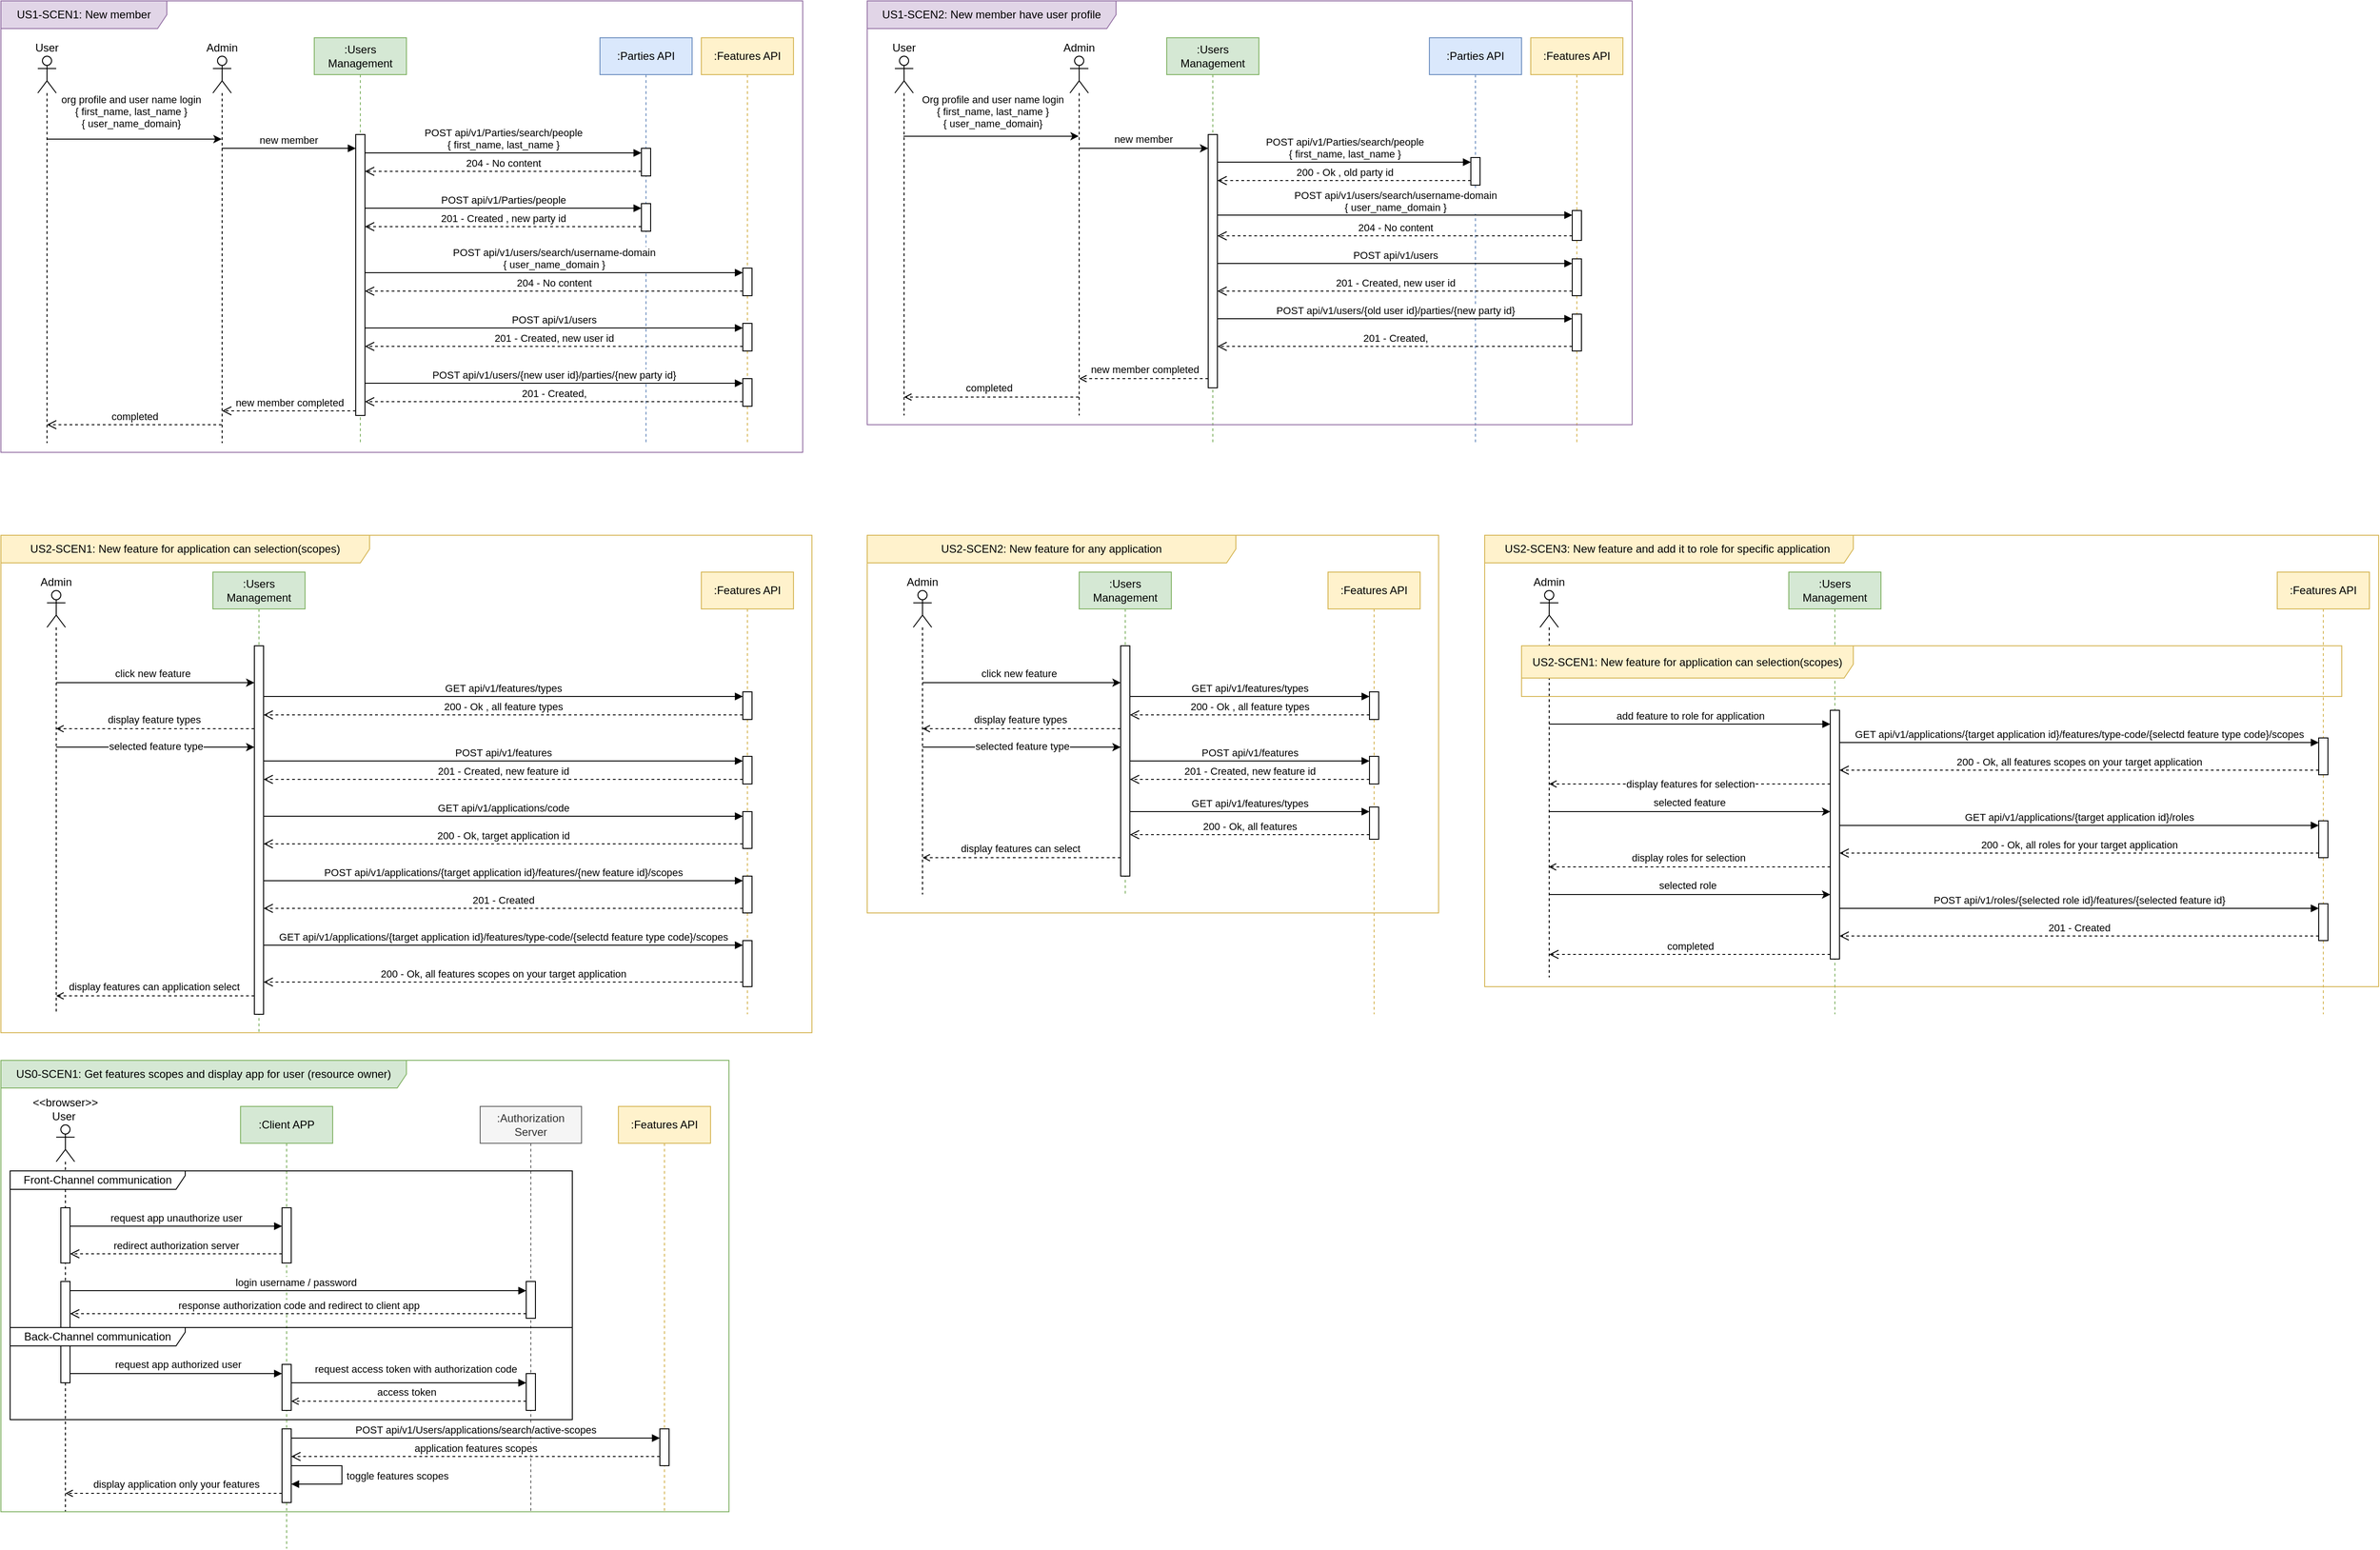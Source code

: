 <mxfile version="21.7.2" type="github">
  <diagram name="Page-1" id="2YBvvXClWsGukQMizWep">
    <mxGraphModel dx="1034" dy="474" grid="1" gridSize="10" guides="1" tooltips="1" connect="1" arrows="1" fold="1" page="1" pageScale="1" pageWidth="850" pageHeight="1100" math="0" shadow="0">
      <root>
        <mxCell id="0" />
        <mxCell id="1" parent="0" />
        <mxCell id="IPORaski806ezNV8seyP-15" style="edgeStyle=orthogonalEdgeStyle;rounded=0;orthogonalLoop=1;jettySize=auto;html=1;curved=0;" parent="1" source="IPORaski806ezNV8seyP-13" target="IPORaski806ezNV8seyP-14" edge="1">
          <mxGeometry relative="1" as="geometry">
            <Array as="points">
              <mxPoint x="150" y="210" />
              <mxPoint x="150" y="210" />
            </Array>
          </mxGeometry>
        </mxCell>
        <mxCell id="IPORaski806ezNV8seyP-16" value="org profile and user name login&lt;br&gt;{ first_name, last_name }&lt;br&gt;{ user_name_domain}" style="edgeLabel;html=1;align=center;verticalAlign=middle;resizable=0;points=[];" parent="IPORaski806ezNV8seyP-15" vertex="1" connectable="0">
          <mxGeometry x="0.045" y="2" relative="1" as="geometry">
            <mxPoint x="-8" y="-28" as="offset" />
          </mxGeometry>
        </mxCell>
        <mxCell id="IPORaski806ezNV8seyP-13" value="User" style="shape=umlLifeline;perimeter=lifelinePerimeter;whiteSpace=wrap;html=1;container=1;dropTarget=0;collapsible=0;recursiveResize=0;outlineConnect=0;portConstraint=eastwest;newEdgeStyle={&quot;curved&quot;:0,&quot;rounded&quot;:0};participant=umlActor;horizontal=1;verticalAlign=bottom;labelPosition=center;verticalLabelPosition=top;align=center;" parent="1" vertex="1">
          <mxGeometry x="50" y="120" width="20" height="420" as="geometry" />
        </mxCell>
        <mxCell id="IPORaski806ezNV8seyP-14" value="Admin" style="shape=umlLifeline;perimeter=lifelinePerimeter;whiteSpace=wrap;html=1;container=1;dropTarget=0;collapsible=0;recursiveResize=0;outlineConnect=0;portConstraint=eastwest;newEdgeStyle={&quot;curved&quot;:0,&quot;rounded&quot;:0};participant=umlActor;horizontal=1;verticalAlign=bottom;labelPosition=center;verticalLabelPosition=top;align=center;" parent="1" vertex="1">
          <mxGeometry x="240" y="120" width="20" height="420" as="geometry" />
        </mxCell>
        <mxCell id="IPORaski806ezNV8seyP-17" value=":Users Management" style="shape=umlLifeline;perimeter=lifelinePerimeter;whiteSpace=wrap;html=1;container=1;dropTarget=0;collapsible=0;recursiveResize=0;outlineConnect=0;portConstraint=eastwest;newEdgeStyle={&quot;curved&quot;:0,&quot;rounded&quot;:0};fillColor=#d5e8d4;strokeColor=#82b366;" parent="1" vertex="1">
          <mxGeometry x="350" y="100" width="100" height="440" as="geometry" />
        </mxCell>
        <mxCell id="IPORaski806ezNV8seyP-18" value="" style="html=1;points=[[0,0,0,0,5],[0,1,0,0,-5],[1,0,0,0,5],[1,1,0,0,-5]];perimeter=orthogonalPerimeter;outlineConnect=0;targetShapes=umlLifeline;portConstraint=eastwest;newEdgeStyle={&quot;curved&quot;:0,&quot;rounded&quot;:0};" parent="IPORaski806ezNV8seyP-17" vertex="1">
          <mxGeometry x="45" y="105" width="10" height="305" as="geometry" />
        </mxCell>
        <mxCell id="IPORaski806ezNV8seyP-19" value="new member" style="html=1;verticalAlign=bottom;endArrow=block;curved=0;rounded=0;entryX=0;entryY=0;entryDx=0;entryDy=5;" parent="1" edge="1">
          <mxGeometry x="-0.006" relative="1" as="geometry">
            <mxPoint x="249.5" y="220.0" as="sourcePoint" />
            <mxPoint x="395" y="220.0" as="targetPoint" />
            <mxPoint as="offset" />
          </mxGeometry>
        </mxCell>
        <mxCell id="IPORaski806ezNV8seyP-20" value="new member completed" style="html=1;verticalAlign=bottom;endArrow=open;dashed=1;endSize=8;curved=0;rounded=0;exitX=0;exitY=1;exitDx=0;exitDy=-5;" parent="1" source="IPORaski806ezNV8seyP-18" target="IPORaski806ezNV8seyP-14" edge="1">
          <mxGeometry relative="1" as="geometry">
            <mxPoint x="345" y="295" as="targetPoint" />
          </mxGeometry>
        </mxCell>
        <mxCell id="IPORaski806ezNV8seyP-21" value=":Features API" style="shape=umlLifeline;perimeter=lifelinePerimeter;whiteSpace=wrap;html=1;container=1;dropTarget=0;collapsible=0;recursiveResize=0;outlineConnect=0;portConstraint=eastwest;newEdgeStyle={&quot;curved&quot;:0,&quot;rounded&quot;:0};fillColor=#fff2cc;strokeColor=#d6b656;" parent="1" vertex="1">
          <mxGeometry x="770" y="100" width="100" height="440" as="geometry" />
        </mxCell>
        <mxCell id="IPORaski806ezNV8seyP-23" value="" style="html=1;points=[[0,0,0,0,5],[0,1,0,0,-5],[1,0,0,0,5],[1,1,0,0,-5]];perimeter=orthogonalPerimeter;outlineConnect=0;targetShapes=umlLifeline;portConstraint=eastwest;newEdgeStyle={&quot;curved&quot;:0,&quot;rounded&quot;:0};" parent="IPORaski806ezNV8seyP-21" vertex="1">
          <mxGeometry x="45" y="250" width="10" height="30" as="geometry" />
        </mxCell>
        <mxCell id="IPORaski806ezNV8seyP-38" value="" style="html=1;points=[[0,0,0,0,5],[0,1,0,0,-5],[1,0,0,0,5],[1,1,0,0,-5]];perimeter=orthogonalPerimeter;outlineConnect=0;targetShapes=umlLifeline;portConstraint=eastwest;newEdgeStyle={&quot;curved&quot;:0,&quot;rounded&quot;:0};" parent="IPORaski806ezNV8seyP-21" vertex="1">
          <mxGeometry x="45" y="310" width="10" height="30" as="geometry" />
        </mxCell>
        <mxCell id="IPORaski806ezNV8seyP-41" value="" style="html=1;points=[[0,0,0,0,5],[0,1,0,0,-5],[1,0,0,0,5],[1,1,0,0,-5]];perimeter=orthogonalPerimeter;outlineConnect=0;targetShapes=umlLifeline;portConstraint=eastwest;newEdgeStyle={&quot;curved&quot;:0,&quot;rounded&quot;:0};" parent="IPORaski806ezNV8seyP-21" vertex="1">
          <mxGeometry x="45" y="370" width="10" height="30" as="geometry" />
        </mxCell>
        <mxCell id="IPORaski806ezNV8seyP-22" value=":Parties API" style="shape=umlLifeline;perimeter=lifelinePerimeter;whiteSpace=wrap;html=1;container=1;dropTarget=0;collapsible=0;recursiveResize=0;outlineConnect=0;portConstraint=eastwest;newEdgeStyle={&quot;curved&quot;:0,&quot;rounded&quot;:0};fillColor=#dae8fc;strokeColor=#6c8ebf;" parent="1" vertex="1">
          <mxGeometry x="660" y="100" width="100" height="440" as="geometry" />
        </mxCell>
        <mxCell id="IPORaski806ezNV8seyP-29" value="" style="html=1;points=[[0,0,0,0,5],[0,1,0,0,-5],[1,0,0,0,5],[1,1,0,0,-5]];perimeter=orthogonalPerimeter;outlineConnect=0;targetShapes=umlLifeline;portConstraint=eastwest;newEdgeStyle={&quot;curved&quot;:0,&quot;rounded&quot;:0};" parent="IPORaski806ezNV8seyP-22" vertex="1">
          <mxGeometry x="45" y="120" width="10" height="30" as="geometry" />
        </mxCell>
        <mxCell id="IPORaski806ezNV8seyP-35" value="" style="html=1;points=[[0,0,0,0,5],[0,1,0,0,-5],[1,0,0,0,5],[1,1,0,0,-5]];perimeter=orthogonalPerimeter;outlineConnect=0;targetShapes=umlLifeline;portConstraint=eastwest;newEdgeStyle={&quot;curved&quot;:0,&quot;rounded&quot;:0};" parent="IPORaski806ezNV8seyP-22" vertex="1">
          <mxGeometry x="45" y="180" width="10" height="30" as="geometry" />
        </mxCell>
        <mxCell id="IPORaski806ezNV8seyP-24" value="POST api/v1/users/search/username-domain&lt;br&gt;{ user_name_domain }" style="html=1;verticalAlign=bottom;endArrow=block;curved=0;rounded=0;entryX=0;entryY=0;entryDx=0;entryDy=5;" parent="1" source="IPORaski806ezNV8seyP-18" target="IPORaski806ezNV8seyP-23" edge="1">
          <mxGeometry relative="1" as="geometry">
            <mxPoint x="515" y="245" as="sourcePoint" />
          </mxGeometry>
        </mxCell>
        <mxCell id="IPORaski806ezNV8seyP-25" value="204 - No content" style="html=1;verticalAlign=bottom;endArrow=open;dashed=1;endSize=8;curved=0;rounded=0;exitX=0;exitY=1;exitDx=0;exitDy=-5;" parent="1" source="IPORaski806ezNV8seyP-23" target="IPORaski806ezNV8seyP-18" edge="1">
          <mxGeometry relative="1" as="geometry">
            <mxPoint x="515" y="315" as="targetPoint" />
          </mxGeometry>
        </mxCell>
        <mxCell id="IPORaski806ezNV8seyP-30" value="POST api/v1/Parties/search/people&lt;br&gt;{ first_name, last_name }" style="html=1;verticalAlign=bottom;endArrow=block;curved=0;rounded=0;entryX=0;entryY=0;entryDx=0;entryDy=5;" parent="1" source="IPORaski806ezNV8seyP-18" target="IPORaski806ezNV8seyP-29" edge="1">
          <mxGeometry relative="1" as="geometry">
            <mxPoint x="815" y="305" as="sourcePoint" />
          </mxGeometry>
        </mxCell>
        <mxCell id="IPORaski806ezNV8seyP-31" value="204 - No content" style="html=1;verticalAlign=bottom;endArrow=open;dashed=1;endSize=8;curved=0;rounded=0;exitX=0;exitY=1;exitDx=0;exitDy=-5;" parent="1" source="IPORaski806ezNV8seyP-29" target="IPORaski806ezNV8seyP-18" edge="1">
          <mxGeometry relative="1" as="geometry">
            <mxPoint x="815" y="375" as="targetPoint" />
          </mxGeometry>
        </mxCell>
        <mxCell id="IPORaski806ezNV8seyP-36" value="POST api/v1/Parties/people" style="html=1;verticalAlign=bottom;endArrow=block;curved=0;rounded=0;entryX=0;entryY=0;entryDx=0;entryDy=5;" parent="1" source="IPORaski806ezNV8seyP-18" target="IPORaski806ezNV8seyP-35" edge="1">
          <mxGeometry relative="1" as="geometry">
            <mxPoint x="816" y="275" as="sourcePoint" />
          </mxGeometry>
        </mxCell>
        <mxCell id="IPORaski806ezNV8seyP-37" value="201 - Created , new party id" style="html=1;verticalAlign=bottom;endArrow=open;dashed=1;endSize=8;curved=0;rounded=0;exitX=0;exitY=1;exitDx=0;exitDy=-5;" parent="1" source="IPORaski806ezNV8seyP-35" target="IPORaski806ezNV8seyP-18" edge="1">
          <mxGeometry relative="1" as="geometry">
            <mxPoint x="816" y="345" as="targetPoint" />
          </mxGeometry>
        </mxCell>
        <mxCell id="IPORaski806ezNV8seyP-39" value="POST api/v1/users" style="html=1;verticalAlign=bottom;endArrow=block;curved=0;rounded=0;entryX=0;entryY=0;entryDx=0;entryDy=5;" parent="1" source="IPORaski806ezNV8seyP-18" target="IPORaski806ezNV8seyP-38" edge="1">
          <mxGeometry relative="1" as="geometry">
            <mxPoint x="645" y="395" as="sourcePoint" />
          </mxGeometry>
        </mxCell>
        <mxCell id="IPORaski806ezNV8seyP-40" value="201 - Created, new user id" style="html=1;verticalAlign=bottom;endArrow=open;dashed=1;endSize=8;curved=0;rounded=0;exitX=0;exitY=1;exitDx=0;exitDy=-5;" parent="1" source="IPORaski806ezNV8seyP-38" target="IPORaski806ezNV8seyP-18" edge="1">
          <mxGeometry relative="1" as="geometry">
            <mxPoint x="645" y="465" as="targetPoint" />
          </mxGeometry>
        </mxCell>
        <mxCell id="IPORaski806ezNV8seyP-42" value="POST api/v1/users/{new user id}/parties/{new party id}" style="html=1;verticalAlign=bottom;endArrow=block;curved=0;rounded=0;entryX=0;entryY=0;entryDx=0;entryDy=5;" parent="1" source="IPORaski806ezNV8seyP-18" target="IPORaski806ezNV8seyP-41" edge="1">
          <mxGeometry relative="1" as="geometry">
            <mxPoint x="645" y="465" as="sourcePoint" />
          </mxGeometry>
        </mxCell>
        <mxCell id="IPORaski806ezNV8seyP-43" value="201 - Created," style="html=1;verticalAlign=bottom;endArrow=open;dashed=1;endSize=8;curved=0;rounded=0;exitX=0;exitY=1;exitDx=0;exitDy=-5;" parent="1" source="IPORaski806ezNV8seyP-41" target="IPORaski806ezNV8seyP-18" edge="1">
          <mxGeometry relative="1" as="geometry">
            <mxPoint x="645" y="535" as="targetPoint" />
          </mxGeometry>
        </mxCell>
        <mxCell id="IPORaski806ezNV8seyP-45" value="US1-SCEN1: New member" style="shape=umlFrame;whiteSpace=wrap;html=1;pointerEvents=0;width=180;height=30;fillColor=#e1d5e7;strokeColor=#9673a6;" parent="1" vertex="1">
          <mxGeometry x="10" y="60" width="870" height="490" as="geometry" />
        </mxCell>
        <mxCell id="IPORaski806ezNV8seyP-49" style="edgeStyle=orthogonalEdgeStyle;rounded=0;orthogonalLoop=1;jettySize=auto;html=1;curved=0;" parent="1" edge="1">
          <mxGeometry relative="1" as="geometry">
            <mxPoint x="989.324" y="206.82" as="sourcePoint" />
            <mxPoint x="1179.5" y="206.82" as="targetPoint" />
          </mxGeometry>
        </mxCell>
        <mxCell id="IPORaski806ezNV8seyP-69" value="Org profile and user name login&lt;br style=&quot;border-color: var(--border-color);&quot;&gt;{ first_name, last_name }&lt;br style=&quot;border-color: var(--border-color);&quot;&gt;{ user_name_domain}" style="edgeLabel;html=1;align=center;verticalAlign=middle;resizable=0;points=[];" parent="IPORaski806ezNV8seyP-49" vertex="1" connectable="0">
          <mxGeometry x="0.01" relative="1" as="geometry">
            <mxPoint y="-27" as="offset" />
          </mxGeometry>
        </mxCell>
        <mxCell id="IPORaski806ezNV8seyP-46" value="User" style="shape=umlLifeline;perimeter=lifelinePerimeter;whiteSpace=wrap;html=1;container=1;dropTarget=0;collapsible=0;recursiveResize=0;outlineConnect=0;portConstraint=eastwest;newEdgeStyle={&quot;curved&quot;:0,&quot;rounded&quot;:0};participant=umlActor;horizontal=1;verticalAlign=bottom;labelPosition=center;verticalLabelPosition=top;align=center;" parent="1" vertex="1">
          <mxGeometry x="980" y="120" width="20" height="390" as="geometry" />
        </mxCell>
        <mxCell id="IPORaski806ezNV8seyP-70" style="edgeStyle=orthogonalEdgeStyle;rounded=0;orthogonalLoop=1;jettySize=auto;html=1;curved=0;" parent="1" source="IPORaski806ezNV8seyP-47" target="IPORaski806ezNV8seyP-61" edge="1">
          <mxGeometry relative="1" as="geometry">
            <Array as="points">
              <mxPoint x="1240" y="220" />
              <mxPoint x="1240" y="220" />
            </Array>
          </mxGeometry>
        </mxCell>
        <mxCell id="IPORaski806ezNV8seyP-71" value="new member&amp;nbsp;" style="edgeLabel;html=1;align=center;verticalAlign=middle;resizable=0;points=[];" parent="IPORaski806ezNV8seyP-70" vertex="1" connectable="0">
          <mxGeometry x="-0.015" y="-5" relative="1" as="geometry">
            <mxPoint x="2" y="-15" as="offset" />
          </mxGeometry>
        </mxCell>
        <mxCell id="IPORaski806ezNV8seyP-89" value="completed" style="edgeStyle=orthogonalEdgeStyle;rounded=0;orthogonalLoop=1;jettySize=auto;html=1;curved=0;dashed=1;endArrow=open;endFill=0;" parent="1" source="IPORaski806ezNV8seyP-47" target="IPORaski806ezNV8seyP-46" edge="1">
          <mxGeometry x="0.047" y="-10" relative="1" as="geometry">
            <Array as="points">
              <mxPoint x="1090" y="490" />
              <mxPoint x="1090" y="490" />
            </Array>
            <mxPoint x="1" as="offset" />
          </mxGeometry>
        </mxCell>
        <mxCell id="IPORaski806ezNV8seyP-47" value="Admin" style="shape=umlLifeline;perimeter=lifelinePerimeter;whiteSpace=wrap;html=1;container=1;dropTarget=0;collapsible=0;recursiveResize=0;outlineConnect=0;portConstraint=eastwest;newEdgeStyle={&quot;curved&quot;:0,&quot;rounded&quot;:0};participant=umlActor;horizontal=1;verticalAlign=bottom;labelPosition=center;verticalLabelPosition=top;align=center;" parent="1" vertex="1">
          <mxGeometry x="1170" y="120" width="20" height="390" as="geometry" />
        </mxCell>
        <mxCell id="IPORaski806ezNV8seyP-50" value="completed" style="html=1;verticalAlign=bottom;endArrow=open;dashed=1;endSize=8;curved=0;rounded=0;" parent="1" source="IPORaski806ezNV8seyP-14" target="IPORaski806ezNV8seyP-13" edge="1">
          <mxGeometry relative="1" as="geometry">
            <mxPoint x="259" y="515" as="targetPoint" />
            <mxPoint x="425" y="515" as="sourcePoint" />
            <Array as="points">
              <mxPoint x="160" y="520" />
            </Array>
          </mxGeometry>
        </mxCell>
        <mxCell id="IPORaski806ezNV8seyP-60" value=":Users Management" style="shape=umlLifeline;perimeter=lifelinePerimeter;whiteSpace=wrap;html=1;container=1;dropTarget=0;collapsible=0;recursiveResize=0;outlineConnect=0;portConstraint=eastwest;newEdgeStyle={&quot;curved&quot;:0,&quot;rounded&quot;:0};fillColor=#d5e8d4;strokeColor=#82b366;" parent="1" vertex="1">
          <mxGeometry x="1275" y="100" width="100" height="440" as="geometry" />
        </mxCell>
        <mxCell id="IPORaski806ezNV8seyP-61" value="" style="html=1;points=[[0,0,0,0,5],[0,1,0,0,-5],[1,0,0,0,5],[1,1,0,0,-5]];perimeter=orthogonalPerimeter;outlineConnect=0;targetShapes=umlLifeline;portConstraint=eastwest;newEdgeStyle={&quot;curved&quot;:0,&quot;rounded&quot;:0};" parent="IPORaski806ezNV8seyP-60" vertex="1">
          <mxGeometry x="45" y="105" width="10" height="275" as="geometry" />
        </mxCell>
        <mxCell id="IPORaski806ezNV8seyP-62" value=":Features API" style="shape=umlLifeline;perimeter=lifelinePerimeter;whiteSpace=wrap;html=1;container=1;dropTarget=0;collapsible=0;recursiveResize=0;outlineConnect=0;portConstraint=eastwest;newEdgeStyle={&quot;curved&quot;:0,&quot;rounded&quot;:0};fillColor=#fff2cc;strokeColor=#d6b656;" parent="1" vertex="1">
          <mxGeometry x="1670" y="100" width="100" height="440" as="geometry" />
        </mxCell>
        <mxCell id="IPORaski806ezNV8seyP-75" value="" style="html=1;points=[[0,0,0,0,5],[0,1,0,0,-5],[1,0,0,0,5],[1,1,0,0,-5]];perimeter=orthogonalPerimeter;outlineConnect=0;targetShapes=umlLifeline;portConstraint=eastwest;newEdgeStyle={&quot;curved&quot;:0,&quot;rounded&quot;:0};" parent="IPORaski806ezNV8seyP-62" vertex="1">
          <mxGeometry x="45" y="187.5" width="10" height="32.5" as="geometry" />
        </mxCell>
        <mxCell id="IPORaski806ezNV8seyP-78" value="" style="html=1;points=[[0,0,0,0,5],[0,1,0,0,-5],[1,0,0,0,5],[1,1,0,0,-5]];perimeter=orthogonalPerimeter;outlineConnect=0;targetShapes=umlLifeline;portConstraint=eastwest;newEdgeStyle={&quot;curved&quot;:0,&quot;rounded&quot;:0};" parent="IPORaski806ezNV8seyP-62" vertex="1">
          <mxGeometry x="45" y="240" width="10" height="40" as="geometry" />
        </mxCell>
        <mxCell id="IPORaski806ezNV8seyP-84" value="" style="html=1;points=[[0,0,0,0,5],[0,1,0,0,-5],[1,0,0,0,5],[1,1,0,0,-5]];perimeter=orthogonalPerimeter;outlineConnect=0;targetShapes=umlLifeline;portConstraint=eastwest;newEdgeStyle={&quot;curved&quot;:0,&quot;rounded&quot;:0};" parent="IPORaski806ezNV8seyP-62" vertex="1">
          <mxGeometry x="45" y="300" width="10" height="40" as="geometry" />
        </mxCell>
        <mxCell id="IPORaski806ezNV8seyP-66" value=":Parties API" style="shape=umlLifeline;perimeter=lifelinePerimeter;whiteSpace=wrap;html=1;container=1;dropTarget=0;collapsible=0;recursiveResize=0;outlineConnect=0;portConstraint=eastwest;newEdgeStyle={&quot;curved&quot;:0,&quot;rounded&quot;:0};fillColor=#dae8fc;strokeColor=#6c8ebf;" parent="1" vertex="1">
          <mxGeometry x="1560" y="100" width="100" height="440" as="geometry" />
        </mxCell>
        <mxCell id="IPORaski806ezNV8seyP-72" value="" style="html=1;points=[[0,0,0,0,5],[0,1,0,0,-5],[1,0,0,0,5],[1,1,0,0,-5]];perimeter=orthogonalPerimeter;outlineConnect=0;targetShapes=umlLifeline;portConstraint=eastwest;newEdgeStyle={&quot;curved&quot;:0,&quot;rounded&quot;:0};" parent="IPORaski806ezNV8seyP-66" vertex="1">
          <mxGeometry x="45" y="130" width="10" height="30" as="geometry" />
        </mxCell>
        <mxCell id="IPORaski806ezNV8seyP-73" value="POST api/v1/Parties/search/people&lt;br style=&quot;border-color: var(--border-color);&quot;&gt;{ first_name, last_name }" style="html=1;verticalAlign=bottom;endArrow=block;curved=0;rounded=0;entryX=0;entryY=0;entryDx=0;entryDy=5;" parent="1" source="IPORaski806ezNV8seyP-61" target="IPORaski806ezNV8seyP-72" edge="1">
          <mxGeometry relative="1" as="geometry">
            <mxPoint x="1550" y="235" as="sourcePoint" />
          </mxGeometry>
        </mxCell>
        <mxCell id="IPORaski806ezNV8seyP-74" value="200 - Ok , old party id" style="html=1;verticalAlign=bottom;endArrow=open;dashed=1;endSize=8;curved=0;rounded=0;exitX=0;exitY=1;exitDx=0;exitDy=-5;" parent="1" source="IPORaski806ezNV8seyP-72" target="IPORaski806ezNV8seyP-61" edge="1">
          <mxGeometry relative="1" as="geometry">
            <mxPoint x="1550" y="305" as="targetPoint" />
          </mxGeometry>
        </mxCell>
        <mxCell id="IPORaski806ezNV8seyP-76" value="POST api/v1/users/search/username-domain&lt;br style=&quot;border-color: var(--border-color);&quot;&gt;{ user_name_domain }" style="html=1;verticalAlign=bottom;endArrow=block;curved=0;rounded=0;entryX=0;entryY=0;entryDx=0;entryDy=5;" parent="1" source="IPORaski806ezNV8seyP-61" target="IPORaski806ezNV8seyP-75" edge="1">
          <mxGeometry relative="1" as="geometry">
            <mxPoint x="1605" y="270" as="sourcePoint" />
          </mxGeometry>
        </mxCell>
        <mxCell id="IPORaski806ezNV8seyP-77" value="204 - No content" style="html=1;verticalAlign=bottom;endArrow=open;dashed=1;endSize=8;curved=0;rounded=0;exitX=0;exitY=1;exitDx=0;exitDy=-5;" parent="1" source="IPORaski806ezNV8seyP-75" target="IPORaski806ezNV8seyP-61" edge="1">
          <mxGeometry relative="1" as="geometry">
            <mxPoint x="1605" y="340" as="targetPoint" />
          </mxGeometry>
        </mxCell>
        <mxCell id="IPORaski806ezNV8seyP-79" value="POST api/v1/users" style="html=1;verticalAlign=bottom;endArrow=block;curved=0;rounded=0;entryX=0;entryY=0;entryDx=0;entryDy=5;" parent="1" source="IPORaski806ezNV8seyP-61" target="IPORaski806ezNV8seyP-78" edge="1">
          <mxGeometry relative="1" as="geometry">
            <mxPoint x="1645" y="345" as="sourcePoint" />
          </mxGeometry>
        </mxCell>
        <mxCell id="IPORaski806ezNV8seyP-80" value="201 - Created, new user id" style="html=1;verticalAlign=bottom;endArrow=open;dashed=1;endSize=8;curved=0;rounded=0;exitX=0;exitY=1;exitDx=0;exitDy=-5;" parent="1" source="IPORaski806ezNV8seyP-78" target="IPORaski806ezNV8seyP-61" edge="1">
          <mxGeometry relative="1" as="geometry">
            <mxPoint x="1645" y="415" as="targetPoint" />
          </mxGeometry>
        </mxCell>
        <mxCell id="IPORaski806ezNV8seyP-85" value="POST api/v1/users/{old user id}/parties/{new party id}" style="html=1;verticalAlign=bottom;endArrow=block;curved=0;rounded=0;entryX=0;entryY=0;entryDx=0;entryDy=5;" parent="1" source="IPORaski806ezNV8seyP-61" target="IPORaski806ezNV8seyP-84" edge="1">
          <mxGeometry relative="1" as="geometry">
            <mxPoint x="1645" y="415" as="sourcePoint" />
          </mxGeometry>
        </mxCell>
        <mxCell id="IPORaski806ezNV8seyP-86" value="201 - Created," style="html=1;verticalAlign=bottom;endArrow=open;dashed=1;endSize=8;curved=0;rounded=0;exitX=0;exitY=1;exitDx=0;exitDy=-5;" parent="1" source="IPORaski806ezNV8seyP-84" target="IPORaski806ezNV8seyP-61" edge="1">
          <mxGeometry relative="1" as="geometry">
            <mxPoint x="1645" y="485" as="targetPoint" />
          </mxGeometry>
        </mxCell>
        <mxCell id="IPORaski806ezNV8seyP-87" style="edgeStyle=orthogonalEdgeStyle;rounded=0;orthogonalLoop=1;jettySize=auto;html=1;curved=0;dashed=1;endArrow=open;endFill=0;" parent="1" source="IPORaski806ezNV8seyP-61" target="IPORaski806ezNV8seyP-47" edge="1">
          <mxGeometry relative="1" as="geometry">
            <Array as="points">
              <mxPoint x="1240" y="470" />
              <mxPoint x="1240" y="470" />
            </Array>
          </mxGeometry>
        </mxCell>
        <mxCell id="IPORaski806ezNV8seyP-88" value="new member completed" style="edgeLabel;html=1;align=center;verticalAlign=middle;resizable=0;points=[];" parent="IPORaski806ezNV8seyP-87" vertex="1" connectable="0">
          <mxGeometry x="0.082" relative="1" as="geometry">
            <mxPoint x="6" y="-10" as="offset" />
          </mxGeometry>
        </mxCell>
        <mxCell id="IPORaski806ezNV8seyP-90" value="US1-SCEN2: New member have user profile" style="shape=umlFrame;whiteSpace=wrap;html=1;pointerEvents=0;width=270;height=30;fillColor=#e1d5e7;strokeColor=#9673a6;" parent="1" vertex="1">
          <mxGeometry x="950" y="60" width="830" height="460" as="geometry" />
        </mxCell>
        <mxCell id="IPORaski806ezNV8seyP-95" value="click new feature&amp;nbsp;" style="edgeStyle=orthogonalEdgeStyle;rounded=0;orthogonalLoop=1;jettySize=auto;html=1;curved=0;" parent="1" source="IPORaski806ezNV8seyP-92" target="IPORaski806ezNV8seyP-94" edge="1">
          <mxGeometry x="-0.02" y="10" relative="1" as="geometry">
            <Array as="points">
              <mxPoint x="190" y="800" />
              <mxPoint x="190" y="800" />
            </Array>
            <mxPoint as="offset" />
          </mxGeometry>
        </mxCell>
        <mxCell id="IPORaski806ezNV8seyP-109" style="edgeStyle=orthogonalEdgeStyle;rounded=0;orthogonalLoop=1;jettySize=auto;html=1;curved=0;" parent="1" source="IPORaski806ezNV8seyP-92" target="IPORaski806ezNV8seyP-94" edge="1">
          <mxGeometry relative="1" as="geometry">
            <Array as="points">
              <mxPoint x="250" y="870" />
              <mxPoint x="250" y="870" />
            </Array>
          </mxGeometry>
        </mxCell>
        <mxCell id="IPORaski806ezNV8seyP-110" value="selected feature type" style="edgeLabel;html=1;align=center;verticalAlign=middle;resizable=0;points=[];" parent="IPORaski806ezNV8seyP-109" vertex="1" connectable="0">
          <mxGeometry x="0.001" y="1" relative="1" as="geometry">
            <mxPoint as="offset" />
          </mxGeometry>
        </mxCell>
        <mxCell id="IPORaski806ezNV8seyP-92" value="Admin" style="shape=umlLifeline;perimeter=lifelinePerimeter;whiteSpace=wrap;html=1;container=1;dropTarget=0;collapsible=0;recursiveResize=0;outlineConnect=0;portConstraint=eastwest;newEdgeStyle={&quot;curved&quot;:0,&quot;rounded&quot;:0};participant=umlActor;horizontal=1;verticalAlign=bottom;labelPosition=center;verticalLabelPosition=top;align=center;" parent="1" vertex="1">
          <mxGeometry x="60" y="700" width="20" height="460" as="geometry" />
        </mxCell>
        <mxCell id="IPORaski806ezNV8seyP-93" value=":Users Management" style="shape=umlLifeline;perimeter=lifelinePerimeter;whiteSpace=wrap;html=1;container=1;dropTarget=0;collapsible=0;recursiveResize=0;outlineConnect=0;portConstraint=eastwest;newEdgeStyle={&quot;curved&quot;:0,&quot;rounded&quot;:0};fillColor=#d5e8d4;strokeColor=#82b366;" parent="1" vertex="1">
          <mxGeometry x="240" y="680" width="100" height="500" as="geometry" />
        </mxCell>
        <mxCell id="IPORaski806ezNV8seyP-94" value="" style="html=1;points=[[0,0,0,0,5],[0,1,0,0,-5],[1,0,0,0,5],[1,1,0,0,-5]];perimeter=orthogonalPerimeter;outlineConnect=0;targetShapes=umlLifeline;portConstraint=eastwest;newEdgeStyle={&quot;curved&quot;:0,&quot;rounded&quot;:0};" parent="IPORaski806ezNV8seyP-93" vertex="1">
          <mxGeometry x="45" y="80" width="10" height="400" as="geometry" />
        </mxCell>
        <mxCell id="IPORaski806ezNV8seyP-96" value=":Features API" style="shape=umlLifeline;perimeter=lifelinePerimeter;whiteSpace=wrap;html=1;container=1;dropTarget=0;collapsible=0;recursiveResize=0;outlineConnect=0;portConstraint=eastwest;newEdgeStyle={&quot;curved&quot;:0,&quot;rounded&quot;:0};fillColor=#fff2cc;strokeColor=#d6b656;" parent="1" vertex="1">
          <mxGeometry x="770" y="680" width="100" height="480" as="geometry" />
        </mxCell>
        <mxCell id="IPORaski806ezNV8seyP-100" value="" style="html=1;points=[[0,0,0,0,5],[0,1,0,0,-5],[1,0,0,0,5],[1,1,0,0,-5]];perimeter=orthogonalPerimeter;outlineConnect=0;targetShapes=umlLifeline;portConstraint=eastwest;newEdgeStyle={&quot;curved&quot;:0,&quot;rounded&quot;:0};" parent="IPORaski806ezNV8seyP-96" vertex="1">
          <mxGeometry x="45" y="200" width="10" height="30" as="geometry" />
        </mxCell>
        <mxCell id="IPORaski806ezNV8seyP-103" value="" style="html=1;points=[[0,0,0,0,5],[0,1,0,0,-5],[1,0,0,0,5],[1,1,0,0,-5]];perimeter=orthogonalPerimeter;outlineConnect=0;targetShapes=umlLifeline;portConstraint=eastwest;newEdgeStyle={&quot;curved&quot;:0,&quot;rounded&quot;:0};" parent="IPORaski806ezNV8seyP-96" vertex="1">
          <mxGeometry x="45" y="130" width="10" height="30" as="geometry" />
        </mxCell>
        <mxCell id="IPORaski806ezNV8seyP-111" value="" style="html=1;points=[[0,0,0,0,5],[0,1,0,0,-5],[1,0,0,0,5],[1,1,0,0,-5]];perimeter=orthogonalPerimeter;outlineConnect=0;targetShapes=umlLifeline;portConstraint=eastwest;newEdgeStyle={&quot;curved&quot;:0,&quot;rounded&quot;:0};" parent="IPORaski806ezNV8seyP-96" vertex="1">
          <mxGeometry x="45" y="260" width="10" height="40" as="geometry" />
        </mxCell>
        <mxCell id="IPORaski806ezNV8seyP-114" value="" style="html=1;points=[[0,0,0,0,5],[0,1,0,0,-5],[1,0,0,0,5],[1,1,0,0,-5]];perimeter=orthogonalPerimeter;outlineConnect=0;targetShapes=umlLifeline;portConstraint=eastwest;newEdgeStyle={&quot;curved&quot;:0,&quot;rounded&quot;:0};" parent="IPORaski806ezNV8seyP-96" vertex="1">
          <mxGeometry x="45" y="330" width="10" height="40" as="geometry" />
        </mxCell>
        <mxCell id="IPORaski806ezNV8seyP-117" value="" style="html=1;points=[[0,0,0,0,5],[0,1,0,0,-5],[1,0,0,0,5],[1,1,0,0,-5]];perimeter=orthogonalPerimeter;outlineConnect=0;targetShapes=umlLifeline;portConstraint=eastwest;newEdgeStyle={&quot;curved&quot;:0,&quot;rounded&quot;:0};" parent="IPORaski806ezNV8seyP-96" vertex="1">
          <mxGeometry x="45" y="400" width="10" height="50" as="geometry" />
        </mxCell>
        <mxCell id="IPORaski806ezNV8seyP-101" value="POST api/v1/features" style="html=1;verticalAlign=bottom;endArrow=block;curved=0;rounded=0;entryX=0;entryY=0;entryDx=0;entryDy=5;" parent="1" source="IPORaski806ezNV8seyP-94" target="IPORaski806ezNV8seyP-100" edge="1">
          <mxGeometry relative="1" as="geometry">
            <mxPoint x="425" y="825" as="sourcePoint" />
          </mxGeometry>
        </mxCell>
        <mxCell id="IPORaski806ezNV8seyP-102" value="201 - Created, new feature id" style="html=1;verticalAlign=bottom;endArrow=open;dashed=1;endSize=8;curved=0;rounded=0;exitX=0;exitY=1;exitDx=0;exitDy=-5;" parent="1" source="IPORaski806ezNV8seyP-100" target="IPORaski806ezNV8seyP-94" edge="1">
          <mxGeometry relative="1" as="geometry">
            <mxPoint x="425" y="895" as="targetPoint" />
          </mxGeometry>
        </mxCell>
        <mxCell id="IPORaski806ezNV8seyP-104" value="GET api/v1/features/types" style="html=1;verticalAlign=bottom;endArrow=block;curved=0;rounded=0;entryX=0;entryY=0;entryDx=0;entryDy=5;" parent="1" source="IPORaski806ezNV8seyP-94" target="IPORaski806ezNV8seyP-103" edge="1">
          <mxGeometry relative="1" as="geometry">
            <mxPoint x="425" y="805" as="sourcePoint" />
          </mxGeometry>
        </mxCell>
        <mxCell id="IPORaski806ezNV8seyP-105" value="200 - Ok , all feature types" style="html=1;verticalAlign=bottom;endArrow=open;dashed=1;endSize=8;curved=0;rounded=0;exitX=0;exitY=1;exitDx=0;exitDy=-5;" parent="1" source="IPORaski806ezNV8seyP-103" target="IPORaski806ezNV8seyP-94" edge="1">
          <mxGeometry relative="1" as="geometry">
            <mxPoint x="425" y="875" as="targetPoint" />
          </mxGeometry>
        </mxCell>
        <mxCell id="IPORaski806ezNV8seyP-112" value="GET api/v1/applications/code" style="html=1;verticalAlign=bottom;endArrow=block;curved=0;rounded=0;entryX=0;entryY=0;entryDx=0;entryDy=5;" parent="1" source="IPORaski806ezNV8seyP-94" target="IPORaski806ezNV8seyP-111" edge="1">
          <mxGeometry relative="1" as="geometry">
            <mxPoint x="425" y="945" as="sourcePoint" />
          </mxGeometry>
        </mxCell>
        <mxCell id="IPORaski806ezNV8seyP-113" value="200 - Ok, target application id" style="html=1;verticalAlign=bottom;endArrow=open;dashed=1;endSize=8;curved=0;rounded=0;exitX=0;exitY=1;exitDx=0;exitDy=-5;" parent="1" source="IPORaski806ezNV8seyP-111" target="IPORaski806ezNV8seyP-94" edge="1">
          <mxGeometry relative="1" as="geometry">
            <mxPoint x="425" y="1015" as="targetPoint" />
          </mxGeometry>
        </mxCell>
        <mxCell id="IPORaski806ezNV8seyP-115" value="POST api/v1/applications/{target application id}/features/{new feature id}/scopes" style="html=1;verticalAlign=bottom;endArrow=block;curved=0;rounded=0;entryX=0;entryY=0;entryDx=0;entryDy=5;" parent="1" source="IPORaski806ezNV8seyP-94" target="IPORaski806ezNV8seyP-114" edge="1">
          <mxGeometry relative="1" as="geometry">
            <mxPoint x="475" y="1005" as="sourcePoint" />
          </mxGeometry>
        </mxCell>
        <mxCell id="IPORaski806ezNV8seyP-116" value="201 - Created" style="html=1;verticalAlign=bottom;endArrow=open;dashed=1;endSize=8;curved=0;rounded=0;exitX=0;exitY=1;exitDx=0;exitDy=-5;" parent="1" source="IPORaski806ezNV8seyP-114" target="IPORaski806ezNV8seyP-94" edge="1">
          <mxGeometry relative="1" as="geometry">
            <mxPoint x="475" y="1075" as="targetPoint" />
          </mxGeometry>
        </mxCell>
        <mxCell id="IPORaski806ezNV8seyP-118" value="GET api/v1/applications/{target application id}/features/type-code/{selectd feature type code}/scopes" style="html=1;verticalAlign=bottom;endArrow=block;curved=0;rounded=0;entryX=0;entryY=0;entryDx=0;entryDy=5;" parent="1" source="IPORaski806ezNV8seyP-94" target="IPORaski806ezNV8seyP-117" edge="1">
          <mxGeometry relative="1" as="geometry">
            <mxPoint x="675" y="1085" as="sourcePoint" />
          </mxGeometry>
        </mxCell>
        <mxCell id="IPORaski806ezNV8seyP-119" value="200 - Ok, all features scopes on your target application" style="html=1;verticalAlign=bottom;endArrow=open;dashed=1;endSize=8;curved=0;rounded=0;exitX=0;exitY=1;exitDx=0;exitDy=-5;" parent="1" source="IPORaski806ezNV8seyP-117" target="IPORaski806ezNV8seyP-94" edge="1">
          <mxGeometry relative="1" as="geometry">
            <mxPoint x="745" y="1155" as="targetPoint" />
          </mxGeometry>
        </mxCell>
        <mxCell id="IPORaski806ezNV8seyP-120" style="edgeStyle=orthogonalEdgeStyle;rounded=0;orthogonalLoop=1;jettySize=auto;html=1;curved=0;dashed=1;endArrow=open;endFill=0;" parent="1" source="IPORaski806ezNV8seyP-94" target="IPORaski806ezNV8seyP-92" edge="1">
          <mxGeometry relative="1" as="geometry">
            <Array as="points">
              <mxPoint x="180" y="1140" />
              <mxPoint x="180" y="1140" />
            </Array>
          </mxGeometry>
        </mxCell>
        <mxCell id="IPORaski806ezNV8seyP-123" value="display features can application select" style="edgeLabel;html=1;align=center;verticalAlign=middle;resizable=0;points=[];" parent="IPORaski806ezNV8seyP-120" vertex="1" connectable="0">
          <mxGeometry x="-0.101" y="-2" relative="1" as="geometry">
            <mxPoint x="-13" y="-8" as="offset" />
          </mxGeometry>
        </mxCell>
        <mxCell id="IPORaski806ezNV8seyP-121" style="edgeStyle=orthogonalEdgeStyle;rounded=0;orthogonalLoop=1;jettySize=auto;html=1;curved=0;dashed=1;endArrow=open;endFill=0;" parent="1" source="IPORaski806ezNV8seyP-94" target="IPORaski806ezNV8seyP-92" edge="1">
          <mxGeometry relative="1" as="geometry">
            <Array as="points">
              <mxPoint x="190" y="850" />
              <mxPoint x="190" y="850" />
            </Array>
          </mxGeometry>
        </mxCell>
        <mxCell id="IPORaski806ezNV8seyP-122" value="display feature types" style="edgeLabel;html=1;align=center;verticalAlign=middle;resizable=0;points=[];" parent="IPORaski806ezNV8seyP-121" vertex="1" connectable="0">
          <mxGeometry x="-0.088" y="2" relative="1" as="geometry">
            <mxPoint x="-11" y="-12" as="offset" />
          </mxGeometry>
        </mxCell>
        <mxCell id="IPORaski806ezNV8seyP-124" value="US2-SCEN1:&amp;nbsp;New feature for application can selection(scopes)" style="shape=umlFrame;whiteSpace=wrap;html=1;pointerEvents=0;width=400;height=30;fillColor=#fff2cc;strokeColor=#d6b656;" parent="1" vertex="1">
          <mxGeometry x="10" y="640" width="880" height="540" as="geometry" />
        </mxCell>
        <mxCell id="IPORaski806ezNV8seyP-126" value="click new feature&amp;nbsp;" style="edgeStyle=orthogonalEdgeStyle;rounded=0;orthogonalLoop=1;jettySize=auto;html=1;curved=0;" parent="1" source="IPORaski806ezNV8seyP-129" target="IPORaski806ezNV8seyP-131" edge="1">
          <mxGeometry x="-0.02" y="10" relative="1" as="geometry">
            <Array as="points">
              <mxPoint x="1130" y="800" />
              <mxPoint x="1130" y="800" />
            </Array>
            <mxPoint as="offset" />
          </mxGeometry>
        </mxCell>
        <mxCell id="IPORaski806ezNV8seyP-127" style="edgeStyle=orthogonalEdgeStyle;rounded=0;orthogonalLoop=1;jettySize=auto;html=1;curved=0;" parent="1" source="IPORaski806ezNV8seyP-129" target="IPORaski806ezNV8seyP-131" edge="1">
          <mxGeometry relative="1" as="geometry">
            <Array as="points">
              <mxPoint x="1190" y="870" />
              <mxPoint x="1190" y="870" />
            </Array>
          </mxGeometry>
        </mxCell>
        <mxCell id="IPORaski806ezNV8seyP-128" value="selected feature type" style="edgeLabel;html=1;align=center;verticalAlign=middle;resizable=0;points=[];" parent="IPORaski806ezNV8seyP-127" vertex="1" connectable="0">
          <mxGeometry x="0.001" y="1" relative="1" as="geometry">
            <mxPoint as="offset" />
          </mxGeometry>
        </mxCell>
        <mxCell id="IPORaski806ezNV8seyP-129" value="Admin" style="shape=umlLifeline;perimeter=lifelinePerimeter;whiteSpace=wrap;html=1;container=1;dropTarget=0;collapsible=0;recursiveResize=0;outlineConnect=0;portConstraint=eastwest;newEdgeStyle={&quot;curved&quot;:0,&quot;rounded&quot;:0};participant=umlActor;horizontal=1;verticalAlign=bottom;labelPosition=center;verticalLabelPosition=top;align=center;" parent="1" vertex="1">
          <mxGeometry x="1000" y="700" width="20" height="330" as="geometry" />
        </mxCell>
        <mxCell id="IPORaski806ezNV8seyP-130" value=":Users Management" style="shape=umlLifeline;perimeter=lifelinePerimeter;whiteSpace=wrap;html=1;container=1;dropTarget=0;collapsible=0;recursiveResize=0;outlineConnect=0;portConstraint=eastwest;newEdgeStyle={&quot;curved&quot;:0,&quot;rounded&quot;:0};fillColor=#d5e8d4;strokeColor=#82b366;" parent="1" vertex="1">
          <mxGeometry x="1180" y="680" width="100" height="350" as="geometry" />
        </mxCell>
        <mxCell id="IPORaski806ezNV8seyP-131" value="" style="html=1;points=[[0,0,0,0,5],[0,1,0,0,-5],[1,0,0,0,5],[1,1,0,0,-5]];perimeter=orthogonalPerimeter;outlineConnect=0;targetShapes=umlLifeline;portConstraint=eastwest;newEdgeStyle={&quot;curved&quot;:0,&quot;rounded&quot;:0};" parent="IPORaski806ezNV8seyP-130" vertex="1">
          <mxGeometry x="45" y="80" width="10" height="250" as="geometry" />
        </mxCell>
        <mxCell id="IPORaski806ezNV8seyP-132" value=":Features API" style="shape=umlLifeline;perimeter=lifelinePerimeter;whiteSpace=wrap;html=1;container=1;dropTarget=0;collapsible=0;recursiveResize=0;outlineConnect=0;portConstraint=eastwest;newEdgeStyle={&quot;curved&quot;:0,&quot;rounded&quot;:0};fillColor=#fff2cc;strokeColor=#d6b656;" parent="1" vertex="1">
          <mxGeometry x="1450" y="680" width="100" height="480" as="geometry" />
        </mxCell>
        <mxCell id="IPORaski806ezNV8seyP-133" value="" style="html=1;points=[[0,0,0,0,5],[0,1,0,0,-5],[1,0,0,0,5],[1,1,0,0,-5]];perimeter=orthogonalPerimeter;outlineConnect=0;targetShapes=umlLifeline;portConstraint=eastwest;newEdgeStyle={&quot;curved&quot;:0,&quot;rounded&quot;:0};" parent="IPORaski806ezNV8seyP-132" vertex="1">
          <mxGeometry x="45" y="200" width="10" height="30" as="geometry" />
        </mxCell>
        <mxCell id="IPORaski806ezNV8seyP-134" value="" style="html=1;points=[[0,0,0,0,5],[0,1,0,0,-5],[1,0,0,0,5],[1,1,0,0,-5]];perimeter=orthogonalPerimeter;outlineConnect=0;targetShapes=umlLifeline;portConstraint=eastwest;newEdgeStyle={&quot;curved&quot;:0,&quot;rounded&quot;:0};" parent="IPORaski806ezNV8seyP-132" vertex="1">
          <mxGeometry x="45" y="130" width="10" height="30" as="geometry" />
        </mxCell>
        <mxCell id="IPORaski806ezNV8seyP-137" value="" style="html=1;points=[[0,0,0,0,5],[0,1,0,0,-5],[1,0,0,0,5],[1,1,0,0,-5]];perimeter=orthogonalPerimeter;outlineConnect=0;targetShapes=umlLifeline;portConstraint=eastwest;newEdgeStyle={&quot;curved&quot;:0,&quot;rounded&quot;:0};" parent="IPORaski806ezNV8seyP-132" vertex="1">
          <mxGeometry x="45" y="255" width="10" height="35" as="geometry" />
        </mxCell>
        <mxCell id="IPORaski806ezNV8seyP-138" value="POST api/v1/features" style="html=1;verticalAlign=bottom;endArrow=block;curved=0;rounded=0;entryX=0;entryY=0;entryDx=0;entryDy=5;" parent="1" source="IPORaski806ezNV8seyP-131" target="IPORaski806ezNV8seyP-133" edge="1">
          <mxGeometry relative="1" as="geometry">
            <mxPoint x="1365" y="825" as="sourcePoint" />
          </mxGeometry>
        </mxCell>
        <mxCell id="IPORaski806ezNV8seyP-139" value="201 - Created, new feature id" style="html=1;verticalAlign=bottom;endArrow=open;dashed=1;endSize=8;curved=0;rounded=0;exitX=0;exitY=1;exitDx=0;exitDy=-5;" parent="1" source="IPORaski806ezNV8seyP-133" target="IPORaski806ezNV8seyP-131" edge="1">
          <mxGeometry relative="1" as="geometry">
            <mxPoint x="1365" y="895" as="targetPoint" />
          </mxGeometry>
        </mxCell>
        <mxCell id="IPORaski806ezNV8seyP-140" value="GET api/v1/features/types" style="html=1;verticalAlign=bottom;endArrow=block;curved=0;rounded=0;entryX=0;entryY=0;entryDx=0;entryDy=5;" parent="1" source="IPORaski806ezNV8seyP-131" target="IPORaski806ezNV8seyP-134" edge="1">
          <mxGeometry relative="1" as="geometry">
            <mxPoint x="1365" y="805" as="sourcePoint" />
          </mxGeometry>
        </mxCell>
        <mxCell id="IPORaski806ezNV8seyP-141" value="200 - Ok , all feature types" style="html=1;verticalAlign=bottom;endArrow=open;dashed=1;endSize=8;curved=0;rounded=0;exitX=0;exitY=1;exitDx=0;exitDy=-5;" parent="1" source="IPORaski806ezNV8seyP-134" target="IPORaski806ezNV8seyP-131" edge="1">
          <mxGeometry relative="1" as="geometry">
            <mxPoint x="1365" y="875" as="targetPoint" />
          </mxGeometry>
        </mxCell>
        <mxCell id="IPORaski806ezNV8seyP-146" value="GET api/v1/features/types" style="html=1;verticalAlign=bottom;endArrow=block;curved=0;rounded=0;entryX=0;entryY=0;entryDx=0;entryDy=5;" parent="1" source="IPORaski806ezNV8seyP-131" target="IPORaski806ezNV8seyP-137" edge="1">
          <mxGeometry relative="1" as="geometry">
            <mxPoint x="1615" y="1085" as="sourcePoint" />
          </mxGeometry>
        </mxCell>
        <mxCell id="IPORaski806ezNV8seyP-147" value="200 - Ok, all features" style="html=1;verticalAlign=bottom;endArrow=open;dashed=1;endSize=8;curved=0;rounded=0;exitX=0;exitY=1;exitDx=0;exitDy=-5;" parent="1" source="IPORaski806ezNV8seyP-137" target="IPORaski806ezNV8seyP-131" edge="1">
          <mxGeometry relative="1" as="geometry">
            <mxPoint x="1685" y="1155" as="targetPoint" />
          </mxGeometry>
        </mxCell>
        <mxCell id="IPORaski806ezNV8seyP-148" style="edgeStyle=orthogonalEdgeStyle;rounded=0;orthogonalLoop=1;jettySize=auto;html=1;curved=0;dashed=1;endArrow=open;endFill=0;" parent="1" source="IPORaski806ezNV8seyP-131" target="IPORaski806ezNV8seyP-129" edge="1">
          <mxGeometry relative="1" as="geometry">
            <Array as="points">
              <mxPoint x="1110" y="990" />
              <mxPoint x="1110" y="990" />
            </Array>
          </mxGeometry>
        </mxCell>
        <mxCell id="IPORaski806ezNV8seyP-149" value="display features can select" style="edgeLabel;html=1;align=center;verticalAlign=middle;resizable=0;points=[];" parent="IPORaski806ezNV8seyP-148" vertex="1" connectable="0">
          <mxGeometry x="-0.101" y="-2" relative="1" as="geometry">
            <mxPoint x="-13" y="-8" as="offset" />
          </mxGeometry>
        </mxCell>
        <mxCell id="IPORaski806ezNV8seyP-150" style="edgeStyle=orthogonalEdgeStyle;rounded=0;orthogonalLoop=1;jettySize=auto;html=1;curved=0;dashed=1;endArrow=open;endFill=0;" parent="1" source="IPORaski806ezNV8seyP-131" target="IPORaski806ezNV8seyP-129" edge="1">
          <mxGeometry relative="1" as="geometry">
            <Array as="points">
              <mxPoint x="1130" y="850" />
              <mxPoint x="1130" y="850" />
            </Array>
          </mxGeometry>
        </mxCell>
        <mxCell id="IPORaski806ezNV8seyP-151" value="display feature types" style="edgeLabel;html=1;align=center;verticalAlign=middle;resizable=0;points=[];" parent="IPORaski806ezNV8seyP-150" vertex="1" connectable="0">
          <mxGeometry x="-0.088" y="2" relative="1" as="geometry">
            <mxPoint x="-11" y="-12" as="offset" />
          </mxGeometry>
        </mxCell>
        <mxCell id="IPORaski806ezNV8seyP-152" value="US2-SCEN2:&amp;nbsp;New feature for any application" style="shape=umlFrame;whiteSpace=wrap;html=1;pointerEvents=0;width=400;height=30;fillColor=#fff2cc;strokeColor=#d6b656;" parent="1" vertex="1">
          <mxGeometry x="950" y="640" width="620" height="410" as="geometry" />
        </mxCell>
        <mxCell id="IPORaski806ezNV8seyP-195" style="edgeStyle=orthogonalEdgeStyle;rounded=0;orthogonalLoop=1;jettySize=auto;html=1;curved=0;" parent="1" source="IPORaski806ezNV8seyP-156" target="IPORaski806ezNV8seyP-174" edge="1">
          <mxGeometry relative="1" as="geometry">
            <mxPoint x="1710" y="1040" as="sourcePoint" />
            <mxPoint x="2015.5" y="1040" as="targetPoint" />
            <Array as="points">
              <mxPoint x="1840" y="1030" />
              <mxPoint x="1840" y="1030" />
            </Array>
          </mxGeometry>
        </mxCell>
        <mxCell id="IPORaski806ezNV8seyP-196" value="selected role" style="edgeLabel;html=1;align=center;verticalAlign=middle;resizable=0;points=[];" parent="IPORaski806ezNV8seyP-195" vertex="1" connectable="0">
          <mxGeometry x="0.011" y="-3" relative="1" as="geometry">
            <mxPoint x="-4" y="-13" as="offset" />
          </mxGeometry>
        </mxCell>
        <mxCell id="IPORaski806ezNV8seyP-202" style="edgeStyle=orthogonalEdgeStyle;rounded=0;orthogonalLoop=1;jettySize=auto;html=1;curved=0;" parent="1" source="IPORaski806ezNV8seyP-156" target="IPORaski806ezNV8seyP-174" edge="1">
          <mxGeometry relative="1" as="geometry">
            <Array as="points">
              <mxPoint x="1840" y="940" />
              <mxPoint x="1840" y="940" />
            </Array>
          </mxGeometry>
        </mxCell>
        <mxCell id="IPORaski806ezNV8seyP-205" value="selected feature" style="edgeLabel;html=1;align=center;verticalAlign=middle;resizable=0;points=[];" parent="IPORaski806ezNV8seyP-202" vertex="1" connectable="0">
          <mxGeometry x="-0.007" relative="1" as="geometry">
            <mxPoint y="-10" as="offset" />
          </mxGeometry>
        </mxCell>
        <mxCell id="IPORaski806ezNV8seyP-156" value="Admin" style="shape=umlLifeline;perimeter=lifelinePerimeter;whiteSpace=wrap;html=1;container=1;dropTarget=0;collapsible=0;recursiveResize=0;outlineConnect=0;portConstraint=eastwest;newEdgeStyle={&quot;curved&quot;:0,&quot;rounded&quot;:0};participant=umlActor;horizontal=1;verticalAlign=bottom;labelPosition=center;verticalLabelPosition=top;align=center;" parent="1" vertex="1">
          <mxGeometry x="1680" y="700" width="20" height="420" as="geometry" />
        </mxCell>
        <mxCell id="IPORaski806ezNV8seyP-157" value=":Users Management" style="shape=umlLifeline;perimeter=lifelinePerimeter;whiteSpace=wrap;html=1;container=1;dropTarget=0;collapsible=0;recursiveResize=0;outlineConnect=0;portConstraint=eastwest;newEdgeStyle={&quot;curved&quot;:0,&quot;rounded&quot;:0};fillColor=#d5e8d4;strokeColor=#82b366;" parent="1" vertex="1">
          <mxGeometry x="1950" y="680" width="100" height="480" as="geometry" />
        </mxCell>
        <mxCell id="IPORaski806ezNV8seyP-174" value="" style="html=1;points=[[0,0,0,0,5],[0,1,0,0,-5],[1,0,0,0,5],[1,1,0,0,-5]];perimeter=orthogonalPerimeter;outlineConnect=0;targetShapes=umlLifeline;portConstraint=eastwest;newEdgeStyle={&quot;curved&quot;:0,&quot;rounded&quot;:0};" parent="IPORaski806ezNV8seyP-157" vertex="1">
          <mxGeometry x="45" y="150" width="10" height="270" as="geometry" />
        </mxCell>
        <mxCell id="IPORaski806ezNV8seyP-172" value="US2-SCEN3:&amp;nbsp;New feature and add it to role for specific application&amp;nbsp;" style="shape=umlFrame;whiteSpace=wrap;html=1;pointerEvents=0;width=400;height=30;fillColor=#fff2cc;strokeColor=#d6b656;" parent="1" vertex="1">
          <mxGeometry x="1620" y="640" width="970" height="490" as="geometry" />
        </mxCell>
        <mxCell id="IPORaski806ezNV8seyP-173" value="US2-SCEN1:&amp;nbsp;New feature for application can selection(scopes)" style="shape=umlFrame;whiteSpace=wrap;html=1;pointerEvents=0;width=360;height=35;fillColor=#fff2cc;strokeColor=#d6b656;" parent="1" vertex="1">
          <mxGeometry x="1660" y="760" width="890" height="55" as="geometry" />
        </mxCell>
        <mxCell id="IPORaski806ezNV8seyP-175" value="add feature to role for application" style="html=1;verticalAlign=bottom;endArrow=block;curved=0;rounded=0;" parent="1" source="IPORaski806ezNV8seyP-156" target="IPORaski806ezNV8seyP-174" edge="1">
          <mxGeometry relative="1" as="geometry">
            <mxPoint x="1925" y="835" as="sourcePoint" />
            <Array as="points">
              <mxPoint x="1840" y="845" />
            </Array>
          </mxGeometry>
        </mxCell>
        <mxCell id="IPORaski806ezNV8seyP-176" value="completed" style="html=1;verticalAlign=bottom;endArrow=open;dashed=1;endSize=8;curved=0;rounded=0;exitX=0;exitY=1;exitDx=0;exitDy=-5;" parent="1" source="IPORaski806ezNV8seyP-174" target="IPORaski806ezNV8seyP-156" edge="1">
          <mxGeometry relative="1" as="geometry">
            <mxPoint x="1925" y="905" as="targetPoint" />
          </mxGeometry>
        </mxCell>
        <mxCell id="IPORaski806ezNV8seyP-177" value=":Features API" style="shape=umlLifeline;perimeter=lifelinePerimeter;whiteSpace=wrap;html=1;container=1;dropTarget=0;collapsible=0;recursiveResize=0;outlineConnect=0;portConstraint=eastwest;newEdgeStyle={&quot;curved&quot;:0,&quot;rounded&quot;:0};fillColor=#fff2cc;strokeColor=#d6b656;" parent="1" vertex="1">
          <mxGeometry x="2480" y="680" width="100" height="480" as="geometry" />
        </mxCell>
        <mxCell id="IPORaski806ezNV8seyP-188" value="" style="html=1;points=[[0,0,0,0,5],[0,1,0,0,-5],[1,0,0,0,5],[1,1,0,0,-5]];perimeter=orthogonalPerimeter;outlineConnect=0;targetShapes=umlLifeline;portConstraint=eastwest;newEdgeStyle={&quot;curved&quot;:0,&quot;rounded&quot;:0};" parent="IPORaski806ezNV8seyP-177" vertex="1">
          <mxGeometry x="45" y="180" width="10" height="40" as="geometry" />
        </mxCell>
        <mxCell id="IPORaski806ezNV8seyP-197" value="" style="html=1;points=[[0,0,0,0,5],[0,1,0,0,-5],[1,0,0,0,5],[1,1,0,0,-5]];perimeter=orthogonalPerimeter;outlineConnect=0;targetShapes=umlLifeline;portConstraint=eastwest;newEdgeStyle={&quot;curved&quot;:0,&quot;rounded&quot;:0};" parent="IPORaski806ezNV8seyP-177" vertex="1">
          <mxGeometry x="45" y="270" width="10" height="40" as="geometry" />
        </mxCell>
        <mxCell id="IPORaski806ezNV8seyP-206" value="" style="html=1;points=[[0,0,0,0,5],[0,1,0,0,-5],[1,0,0,0,5],[1,1,0,0,-5]];perimeter=orthogonalPerimeter;outlineConnect=0;targetShapes=umlLifeline;portConstraint=eastwest;newEdgeStyle={&quot;curved&quot;:0,&quot;rounded&quot;:0};" parent="IPORaski806ezNV8seyP-177" vertex="1">
          <mxGeometry x="45" y="360" width="10" height="40" as="geometry" />
        </mxCell>
        <mxCell id="IPORaski806ezNV8seyP-189" value="GET api/v1/applications/{target application id}/features/type-code/{selectd feature type code}/scopes" style="html=1;verticalAlign=bottom;endArrow=block;curved=0;rounded=0;entryX=0;entryY=0;entryDx=0;entryDy=5;" parent="1" source="IPORaski806ezNV8seyP-174" target="IPORaski806ezNV8seyP-188" edge="1">
          <mxGeometry relative="1" as="geometry">
            <mxPoint x="2140" y="865" as="sourcePoint" />
          </mxGeometry>
        </mxCell>
        <mxCell id="IPORaski806ezNV8seyP-190" value="200 - Ok, all features scopes on your target application" style="html=1;verticalAlign=bottom;endArrow=open;dashed=1;endSize=8;curved=0;rounded=0;exitX=0;exitY=1;exitDx=0;exitDy=-5;" parent="1" source="IPORaski806ezNV8seyP-188" target="IPORaski806ezNV8seyP-174" edge="1">
          <mxGeometry relative="1" as="geometry">
            <mxPoint x="2460" y="935" as="targetPoint" />
          </mxGeometry>
        </mxCell>
        <mxCell id="IPORaski806ezNV8seyP-194" value="display features for selection" style="edgeStyle=orthogonalEdgeStyle;rounded=0;orthogonalLoop=1;jettySize=auto;html=1;curved=0;dashed=1;endArrow=open;endFill=0;" parent="1" source="IPORaski806ezNV8seyP-174" target="IPORaski806ezNV8seyP-156" edge="1">
          <mxGeometry relative="1" as="geometry">
            <Array as="points">
              <mxPoint x="1850" y="910" />
              <mxPoint x="1850" y="910" />
            </Array>
          </mxGeometry>
        </mxCell>
        <mxCell id="IPORaski806ezNV8seyP-198" value="GET api/v1/applications/{target application id}/roles" style="html=1;verticalAlign=bottom;endArrow=block;curved=0;rounded=0;entryX=0;entryY=0;entryDx=0;entryDy=5;" parent="1" source="IPORaski806ezNV8seyP-174" target="IPORaski806ezNV8seyP-197" edge="1">
          <mxGeometry relative="1" as="geometry">
            <mxPoint x="2455" y="955" as="sourcePoint" />
          </mxGeometry>
        </mxCell>
        <mxCell id="IPORaski806ezNV8seyP-199" value="200 - Ok, all roles for your target application" style="html=1;verticalAlign=bottom;endArrow=open;dashed=1;endSize=8;curved=0;rounded=0;exitX=0;exitY=1;exitDx=0;exitDy=-5;" parent="1" source="IPORaski806ezNV8seyP-197" target="IPORaski806ezNV8seyP-174" edge="1">
          <mxGeometry relative="1" as="geometry">
            <mxPoint x="2455" y="1025" as="targetPoint" />
          </mxGeometry>
        </mxCell>
        <mxCell id="IPORaski806ezNV8seyP-200" style="edgeStyle=orthogonalEdgeStyle;rounded=0;orthogonalLoop=1;jettySize=auto;html=1;curved=0;endArrow=open;endFill=0;dashed=1;" parent="1" edge="1">
          <mxGeometry relative="1" as="geometry">
            <mxPoint x="1995" y="1000" as="sourcePoint" />
            <mxPoint x="1689.5" y="1000" as="targetPoint" />
            <Array as="points">
              <mxPoint x="1770" y="1000" />
              <mxPoint x="1770" y="1000" />
            </Array>
          </mxGeometry>
        </mxCell>
        <mxCell id="IPORaski806ezNV8seyP-201" value="display roles for selection" style="edgeLabel;html=1;align=center;verticalAlign=middle;resizable=0;points=[];" parent="IPORaski806ezNV8seyP-200" vertex="1" connectable="0">
          <mxGeometry x="-0.112" y="-2" relative="1" as="geometry">
            <mxPoint x="-19" y="-8" as="offset" />
          </mxGeometry>
        </mxCell>
        <mxCell id="IPORaski806ezNV8seyP-207" value="POST api/v1/roles/{selected role id}/features/{selected feature id}" style="html=1;verticalAlign=bottom;endArrow=block;curved=0;rounded=0;entryX=0;entryY=0;entryDx=0;entryDy=5;" parent="1" source="IPORaski806ezNV8seyP-174" target="IPORaski806ezNV8seyP-206" edge="1">
          <mxGeometry relative="1" as="geometry">
            <mxPoint x="2455" y="1045" as="sourcePoint" />
          </mxGeometry>
        </mxCell>
        <mxCell id="IPORaski806ezNV8seyP-208" value="201 - Created" style="html=1;verticalAlign=bottom;endArrow=open;dashed=1;endSize=8;curved=0;rounded=0;exitX=0;exitY=1;exitDx=0;exitDy=-5;" parent="1" source="IPORaski806ezNV8seyP-206" target="IPORaski806ezNV8seyP-174" edge="1">
          <mxGeometry relative="1" as="geometry">
            <mxPoint x="2455" y="1115" as="targetPoint" />
          </mxGeometry>
        </mxCell>
        <mxCell id="0LFaycBDmTVp3QJF89f1-2" value="&lt;br&gt;&lt;br&gt;&amp;lt;&amp;lt;browser&amp;gt;&amp;gt;&lt;br&gt;User&amp;nbsp;" style="shape=umlLifeline;perimeter=lifelinePerimeter;whiteSpace=wrap;html=1;container=1;dropTarget=0;collapsible=0;recursiveResize=0;outlineConnect=0;portConstraint=eastwest;newEdgeStyle={&quot;curved&quot;:0,&quot;rounded&quot;:0};participant=umlActor;horizontal=1;verticalAlign=bottom;labelPosition=center;verticalLabelPosition=top;align=center;" vertex="1" parent="1">
          <mxGeometry x="70" y="1280" width="20" height="420" as="geometry" />
        </mxCell>
        <mxCell id="0LFaycBDmTVp3QJF89f1-3" value=":Client APP" style="shape=umlLifeline;perimeter=lifelinePerimeter;whiteSpace=wrap;html=1;container=1;dropTarget=0;collapsible=0;recursiveResize=0;outlineConnect=0;portConstraint=eastwest;newEdgeStyle={&quot;curved&quot;:0,&quot;rounded&quot;:0};fillColor=#d5e8d4;strokeColor=#82b366;" vertex="1" parent="1">
          <mxGeometry x="270" y="1260" width="100" height="480" as="geometry" />
        </mxCell>
        <mxCell id="0LFaycBDmTVp3QJF89f1-5" value="" style="html=1;points=[[0,0,0,0,5],[0,1,0,0,-5],[1,0,0,0,5],[1,1,0,0,-5]];perimeter=orthogonalPerimeter;outlineConnect=0;targetShapes=umlLifeline;portConstraint=eastwest;newEdgeStyle={&quot;curved&quot;:0,&quot;rounded&quot;:0};" vertex="1" parent="0LFaycBDmTVp3QJF89f1-3">
          <mxGeometry x="45" y="110" width="10" height="60" as="geometry" />
        </mxCell>
        <mxCell id="0LFaycBDmTVp3QJF89f1-34" value="" style="html=1;points=[[0,0,0,0,5],[0,1,0,0,-5],[1,0,0,0,5],[1,1,0,0,-5]];perimeter=orthogonalPerimeter;outlineConnect=0;targetShapes=umlLifeline;portConstraint=eastwest;newEdgeStyle={&quot;curved&quot;:0,&quot;rounded&quot;:0};" vertex="1" parent="0LFaycBDmTVp3QJF89f1-3">
          <mxGeometry x="45" y="350" width="10" height="80" as="geometry" />
        </mxCell>
        <mxCell id="0LFaycBDmTVp3QJF89f1-41" style="edgeStyle=orthogonalEdgeStyle;rounded=0;orthogonalLoop=1;jettySize=auto;html=1;curved=0;endArrow=block;endFill=1;" edge="1" parent="0LFaycBDmTVp3QJF89f1-3" source="0LFaycBDmTVp3QJF89f1-34" target="0LFaycBDmTVp3QJF89f1-34">
          <mxGeometry relative="1" as="geometry">
            <Array as="points">
              <mxPoint x="110" y="390" />
              <mxPoint x="110" y="410" />
            </Array>
          </mxGeometry>
        </mxCell>
        <mxCell id="0LFaycBDmTVp3QJF89f1-42" value="toggle features scopes" style="edgeLabel;html=1;align=center;verticalAlign=middle;resizable=0;points=[];" vertex="1" connectable="0" parent="0LFaycBDmTVp3QJF89f1-41">
          <mxGeometry x="-0.039" relative="1" as="geometry">
            <mxPoint x="60" y="3" as="offset" />
          </mxGeometry>
        </mxCell>
        <mxCell id="0LFaycBDmTVp3QJF89f1-27" value="" style="html=1;points=[[0,0,0,0,5],[0,1,0,0,-5],[1,0,0,0,5],[1,1,0,0,-5]];perimeter=orthogonalPerimeter;outlineConnect=0;targetShapes=umlLifeline;portConstraint=eastwest;newEdgeStyle={&quot;curved&quot;:0,&quot;rounded&quot;:0};" vertex="1" parent="0LFaycBDmTVp3QJF89f1-3">
          <mxGeometry x="45" y="280" width="10" height="50" as="geometry" />
        </mxCell>
        <mxCell id="0LFaycBDmTVp3QJF89f1-4" value=":Authorization Server" style="shape=umlLifeline;perimeter=lifelinePerimeter;whiteSpace=wrap;html=1;container=1;dropTarget=0;collapsible=0;recursiveResize=0;outlineConnect=0;portConstraint=eastwest;newEdgeStyle={&quot;curved&quot;:0,&quot;rounded&quot;:0};fillColor=#f5f5f5;strokeColor=#666666;fontColor=#333333;" vertex="1" parent="1">
          <mxGeometry x="530" y="1260" width="110" height="440" as="geometry" />
        </mxCell>
        <mxCell id="0LFaycBDmTVp3QJF89f1-16" value="" style="html=1;points=[[0,0,0,0,5],[0,1,0,0,-5],[1,0,0,0,5],[1,1,0,0,-5]];perimeter=orthogonalPerimeter;outlineConnect=0;targetShapes=umlLifeline;portConstraint=eastwest;newEdgeStyle={&quot;curved&quot;:0,&quot;rounded&quot;:0};" vertex="1" parent="0LFaycBDmTVp3QJF89f1-4">
          <mxGeometry x="50" y="190" width="10" height="40" as="geometry" />
        </mxCell>
        <mxCell id="0LFaycBDmTVp3QJF89f1-6" value="request app unauthorize user" style="html=1;verticalAlign=bottom;endArrow=block;curved=0;rounded=0;" edge="1" target="0LFaycBDmTVp3QJF89f1-5" parent="1" source="0LFaycBDmTVp3QJF89f1-45">
          <mxGeometry relative="1" as="geometry">
            <mxPoint x="215" y="1355" as="sourcePoint" />
            <Array as="points">
              <mxPoint x="190" y="1390" />
            </Array>
          </mxGeometry>
        </mxCell>
        <mxCell id="0LFaycBDmTVp3QJF89f1-7" value="redirect authorization server" style="html=1;verticalAlign=bottom;endArrow=open;dashed=1;endSize=8;curved=0;rounded=0;" edge="1" source="0LFaycBDmTVp3QJF89f1-5" parent="1" target="0LFaycBDmTVp3QJF89f1-45">
          <mxGeometry relative="1" as="geometry">
            <mxPoint x="215" y="1425" as="targetPoint" />
            <Array as="points">
              <mxPoint x="190" y="1420" />
            </Array>
          </mxGeometry>
        </mxCell>
        <mxCell id="0LFaycBDmTVp3QJF89f1-17" value="login username / password" style="html=1;verticalAlign=bottom;endArrow=block;curved=0;rounded=0;" edge="1" parent="1">
          <mxGeometry relative="1" as="geometry">
            <mxPoint x="80" y="1460" as="sourcePoint" />
            <mxPoint x="580" y="1460" as="targetPoint" />
            <Array as="points">
              <mxPoint x="330" y="1460" />
            </Array>
          </mxGeometry>
        </mxCell>
        <mxCell id="0LFaycBDmTVp3QJF89f1-18" value="response authorization code and redirect to client app" style="html=1;verticalAlign=bottom;endArrow=open;dashed=1;endSize=8;curved=0;rounded=0;exitX=0;exitY=1;exitDx=0;exitDy=-5;" edge="1" source="0LFaycBDmTVp3QJF89f1-16" parent="1" target="0LFaycBDmTVp3QJF89f1-19">
          <mxGeometry relative="1" as="geometry">
            <mxPoint x="440" y="1585" as="targetPoint" />
          </mxGeometry>
        </mxCell>
        <mxCell id="0LFaycBDmTVp3QJF89f1-23" value=":Features API" style="shape=umlLifeline;perimeter=lifelinePerimeter;whiteSpace=wrap;html=1;container=1;dropTarget=0;collapsible=0;recursiveResize=0;outlineConnect=0;portConstraint=eastwest;newEdgeStyle={&quot;curved&quot;:0,&quot;rounded&quot;:0};fillColor=#fff2cc;strokeColor=#d6b656;" vertex="1" parent="1">
          <mxGeometry x="680" y="1260" width="100" height="440" as="geometry" />
        </mxCell>
        <mxCell id="0LFaycBDmTVp3QJF89f1-31" value="" style="html=1;points=[[0,0,0,0,5],[0,1,0,0,-5],[1,0,0,0,5],[1,1,0,0,-5]];perimeter=orthogonalPerimeter;outlineConnect=0;targetShapes=umlLifeline;portConstraint=eastwest;newEdgeStyle={&quot;curved&quot;:0,&quot;rounded&quot;:0};" vertex="1" parent="0LFaycBDmTVp3QJF89f1-23">
          <mxGeometry x="45" y="350" width="10" height="40" as="geometry" />
        </mxCell>
        <mxCell id="0LFaycBDmTVp3QJF89f1-29" value="request app authorized user" style="edgeStyle=orthogonalEdgeStyle;rounded=0;orthogonalLoop=1;jettySize=auto;html=1;curved=0;endArrow=block;endFill=1;" edge="1" parent="1" source="0LFaycBDmTVp3QJF89f1-19" target="0LFaycBDmTVp3QJF89f1-27">
          <mxGeometry x="0.018" y="10" relative="1" as="geometry">
            <Array as="points">
              <mxPoint x="220" y="1550" />
              <mxPoint x="220" y="1550" />
            </Array>
            <mxPoint as="offset" />
          </mxGeometry>
        </mxCell>
        <mxCell id="0LFaycBDmTVp3QJF89f1-32" value="POST api/v1/Users/applications/search/active-scopes" style="html=1;verticalAlign=bottom;endArrow=block;curved=0;rounded=0;" edge="1" target="0LFaycBDmTVp3QJF89f1-31" parent="1" source="0LFaycBDmTVp3QJF89f1-34">
          <mxGeometry relative="1" as="geometry">
            <mxPoint x="655" y="1575" as="sourcePoint" />
            <Array as="points">
              <mxPoint x="510" y="1620" />
            </Array>
          </mxGeometry>
        </mxCell>
        <mxCell id="0LFaycBDmTVp3QJF89f1-33" value="application features scopes" style="html=1;verticalAlign=bottom;endArrow=open;dashed=1;endSize=8;curved=0;rounded=0;" edge="1" source="0LFaycBDmTVp3QJF89f1-31" parent="1" target="0LFaycBDmTVp3QJF89f1-34">
          <mxGeometry relative="1" as="geometry">
            <mxPoint x="655" y="1645" as="targetPoint" />
            <Array as="points">
              <mxPoint x="510" y="1640" />
            </Array>
          </mxGeometry>
        </mxCell>
        <mxCell id="0LFaycBDmTVp3QJF89f1-43" value="display application only your features" style="edgeStyle=orthogonalEdgeStyle;rounded=0;orthogonalLoop=1;jettySize=auto;html=1;curved=0;dashed=1;endArrow=open;endFill=0;" edge="1" parent="1" source="0LFaycBDmTVp3QJF89f1-34" target="0LFaycBDmTVp3QJF89f1-2">
          <mxGeometry x="-0.023" y="-10" relative="1" as="geometry">
            <Array as="points">
              <mxPoint x="210" y="1680" />
              <mxPoint x="210" y="1680" />
            </Array>
            <mxPoint as="offset" />
          </mxGeometry>
        </mxCell>
        <mxCell id="0LFaycBDmTVp3QJF89f1-44" value="US0-SCEN1:&amp;nbsp;Get features scopes and display app for user (resource owner)" style="shape=umlFrame;whiteSpace=wrap;html=1;pointerEvents=0;width=440;height=30;fillColor=#d5e8d4;strokeColor=#82b366;" vertex="1" parent="1">
          <mxGeometry x="10" y="1210" width="790" height="490" as="geometry" />
        </mxCell>
        <mxCell id="0LFaycBDmTVp3QJF89f1-19" value="" style="html=1;points=[[0,0,0,0,5],[0,1,0,0,-5],[1,0,0,0,5],[1,1,0,0,-5]];perimeter=orthogonalPerimeter;outlineConnect=0;targetShapes=umlLifeline;portConstraint=eastwest;newEdgeStyle={&quot;curved&quot;:0,&quot;rounded&quot;:0};" vertex="1" parent="1">
          <mxGeometry x="75" y="1450" width="10" height="110" as="geometry" />
        </mxCell>
        <mxCell id="0LFaycBDmTVp3QJF89f1-45" value="" style="html=1;points=[[0,0,0,0,5],[0,1,0,0,-5],[1,0,0,0,5],[1,1,0,0,-5]];perimeter=orthogonalPerimeter;outlineConnect=0;targetShapes=umlLifeline;portConstraint=eastwest;newEdgeStyle={&quot;curved&quot;:0,&quot;rounded&quot;:0};" vertex="1" parent="1">
          <mxGeometry x="75" y="1370" width="10" height="60" as="geometry" />
        </mxCell>
        <mxCell id="0LFaycBDmTVp3QJF89f1-49" style="edgeStyle=orthogonalEdgeStyle;rounded=0;orthogonalLoop=1;jettySize=auto;html=1;curved=0;dashed=1;endArrow=open;endFill=0;" edge="1" parent="1" source="0LFaycBDmTVp3QJF89f1-46" target="0LFaycBDmTVp3QJF89f1-27">
          <mxGeometry relative="1" as="geometry">
            <Array as="points">
              <mxPoint x="450" y="1580" />
              <mxPoint x="450" y="1580" />
            </Array>
          </mxGeometry>
        </mxCell>
        <mxCell id="0LFaycBDmTVp3QJF89f1-50" value="access token" style="edgeLabel;html=1;align=center;verticalAlign=middle;resizable=0;points=[];" vertex="1" connectable="0" parent="0LFaycBDmTVp3QJF89f1-49">
          <mxGeometry x="-0.012" relative="1" as="geometry">
            <mxPoint x="-4" y="-10" as="offset" />
          </mxGeometry>
        </mxCell>
        <mxCell id="0LFaycBDmTVp3QJF89f1-46" value="" style="html=1;points=[[0,0,0,0,5],[0,1,0,0,-5],[1,0,0,0,5],[1,1,0,0,-5]];perimeter=orthogonalPerimeter;outlineConnect=0;targetShapes=umlLifeline;portConstraint=eastwest;newEdgeStyle={&quot;curved&quot;:0,&quot;rounded&quot;:0};" vertex="1" parent="1">
          <mxGeometry x="580" y="1550" width="10" height="40" as="geometry" />
        </mxCell>
        <mxCell id="0LFaycBDmTVp3QJF89f1-47" style="edgeStyle=orthogonalEdgeStyle;rounded=0;orthogonalLoop=1;jettySize=auto;html=1;curved=0;endArrow=block;endFill=1;" edge="1" parent="1" source="0LFaycBDmTVp3QJF89f1-27" target="0LFaycBDmTVp3QJF89f1-46">
          <mxGeometry relative="1" as="geometry">
            <Array as="points">
              <mxPoint x="450" y="1560" />
              <mxPoint x="450" y="1560" />
            </Array>
          </mxGeometry>
        </mxCell>
        <mxCell id="0LFaycBDmTVp3QJF89f1-48" value="request access token with authorization code" style="edgeLabel;html=1;align=center;verticalAlign=middle;resizable=0;points=[];" vertex="1" connectable="0" parent="0LFaycBDmTVp3QJF89f1-47">
          <mxGeometry x="0.059" y="-3" relative="1" as="geometry">
            <mxPoint y="-18" as="offset" />
          </mxGeometry>
        </mxCell>
        <mxCell id="0LFaycBDmTVp3QJF89f1-51" value="Front-Channel communication" style="shape=umlFrame;whiteSpace=wrap;html=1;pointerEvents=0;width=190;height=20;" vertex="1" parent="1">
          <mxGeometry x="20" y="1330" width="610" height="170" as="geometry" />
        </mxCell>
        <mxCell id="0LFaycBDmTVp3QJF89f1-52" value="Back-Channel communication" style="shape=umlFrame;whiteSpace=wrap;html=1;pointerEvents=0;width=190;height=20;" vertex="1" parent="1">
          <mxGeometry x="20" y="1500" width="610" height="100" as="geometry" />
        </mxCell>
      </root>
    </mxGraphModel>
  </diagram>
</mxfile>
